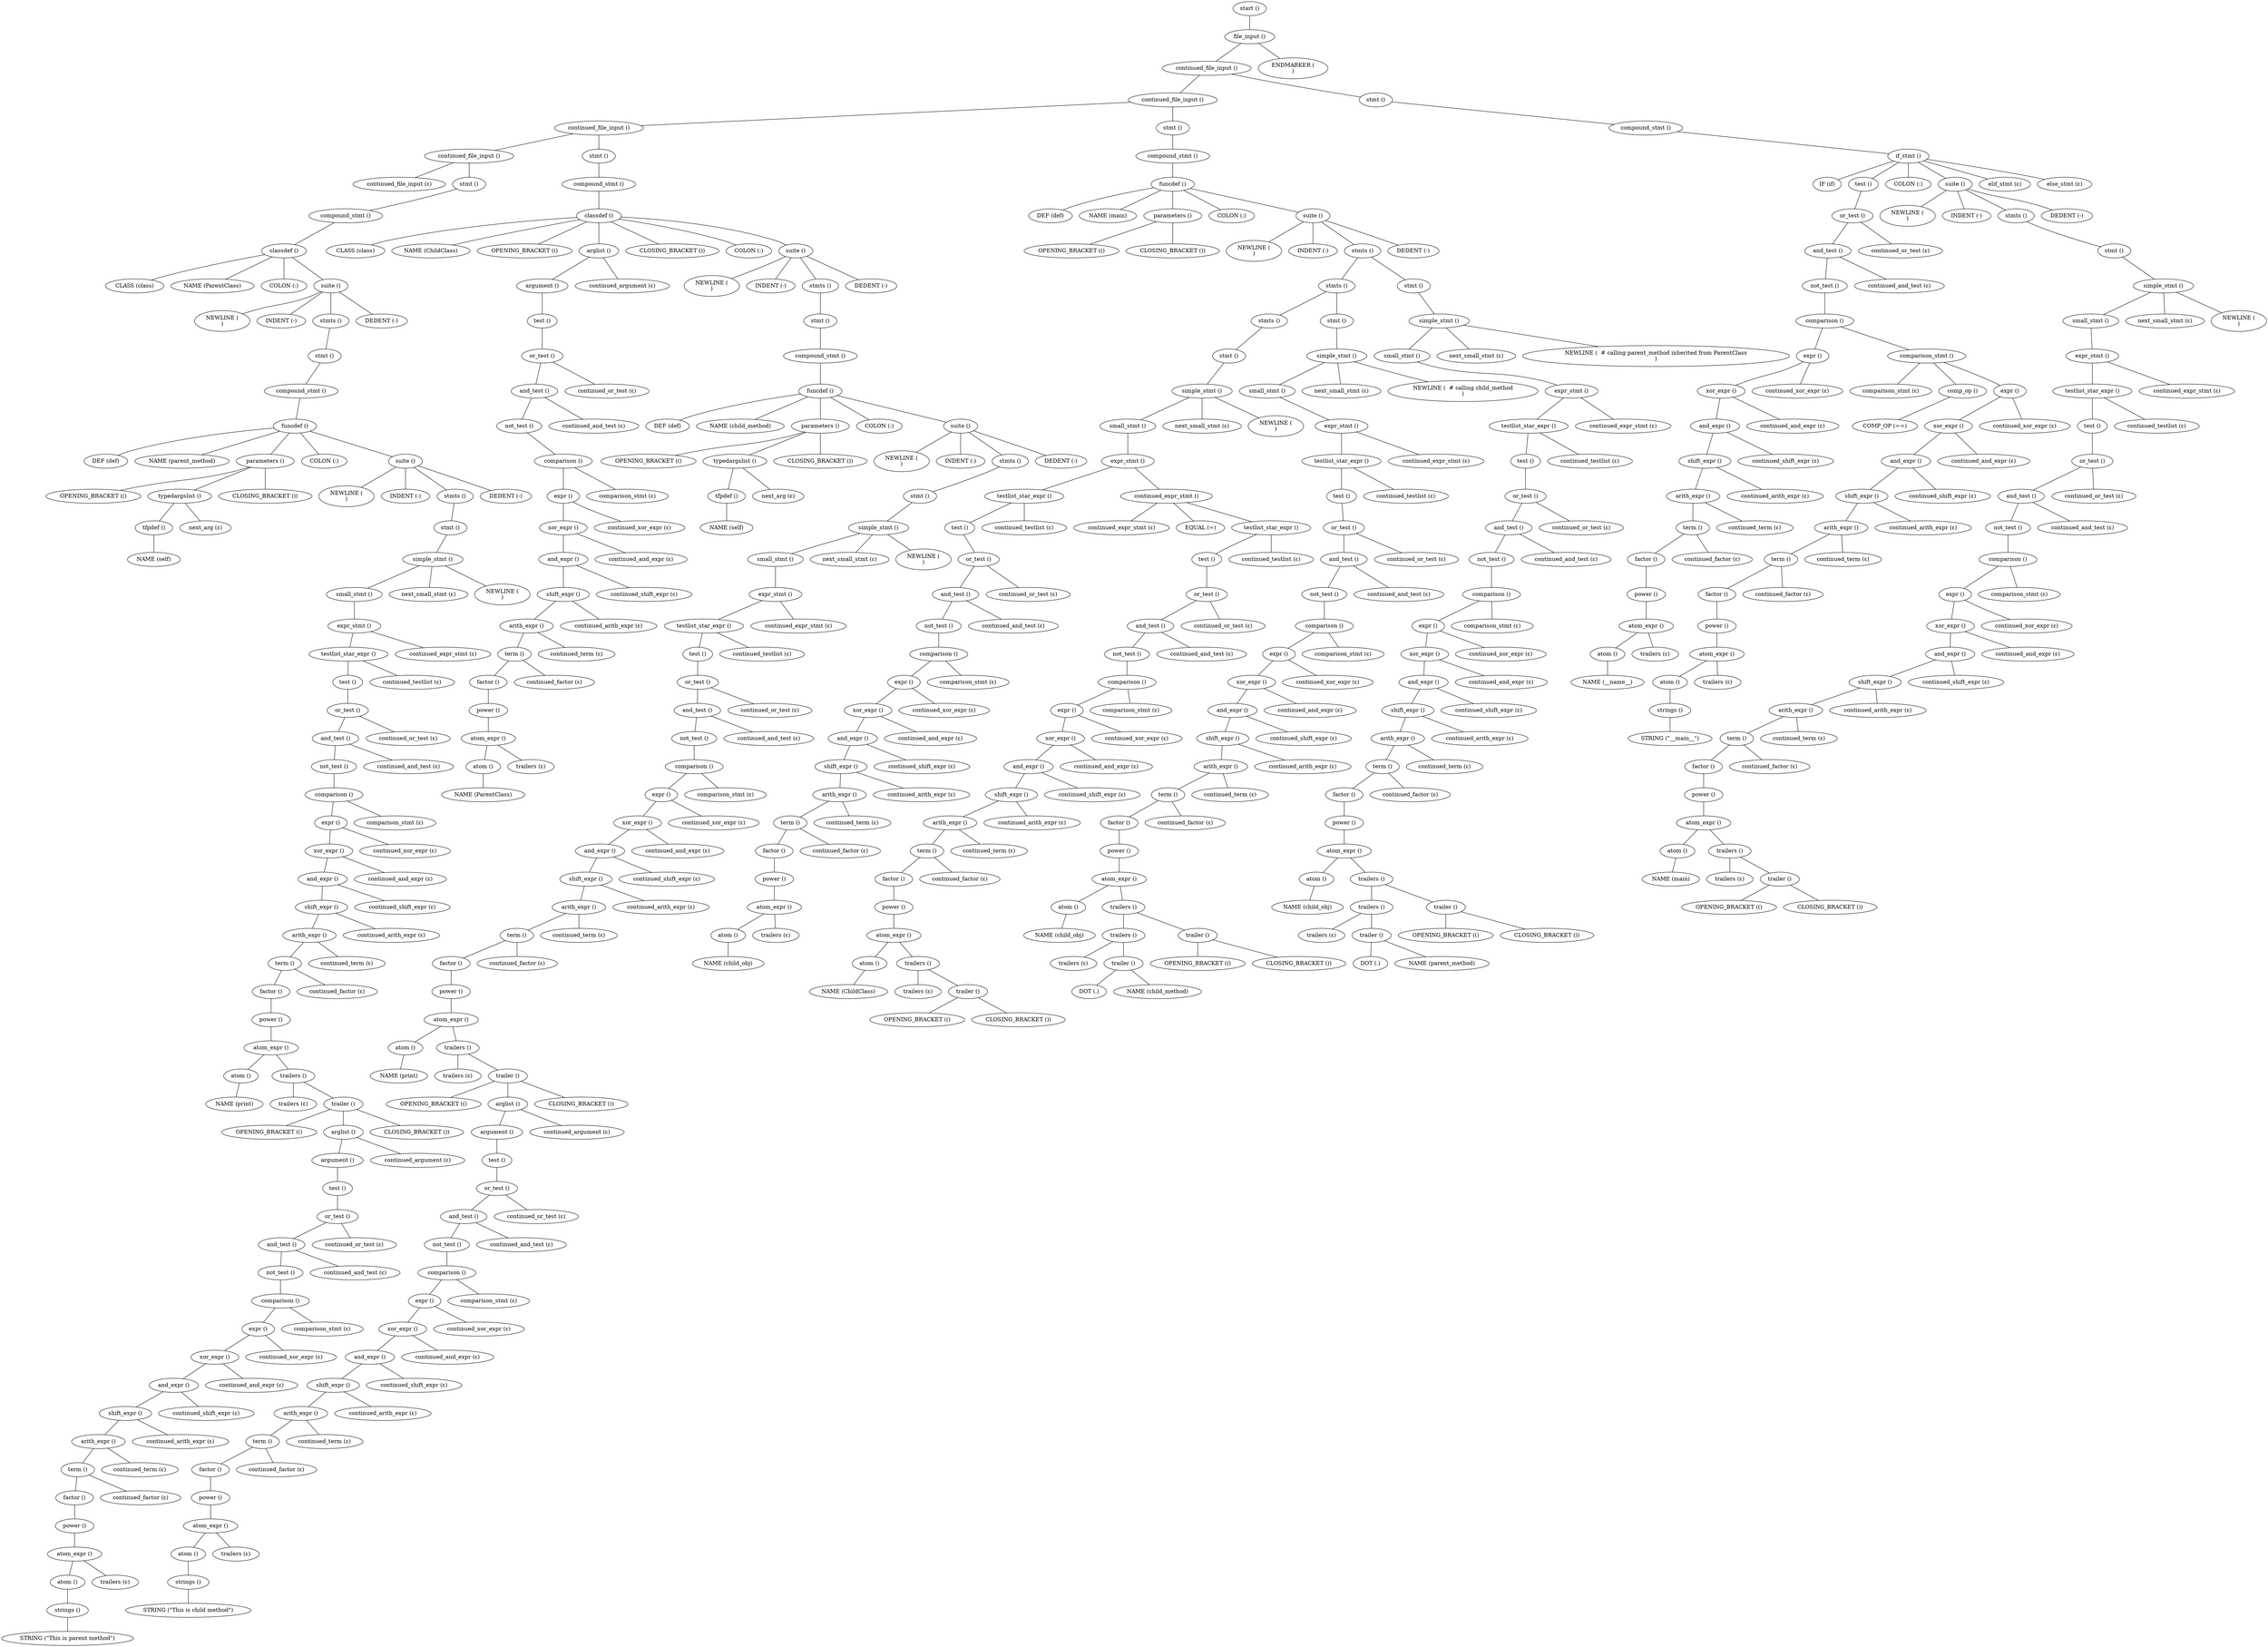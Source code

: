 Graph {
node1 [label="start ()"];
node2 [label="file_input ()"];
node3 [label="continued_file_input ()"];
node4 [label="continued_file_input ()"];
node5 [label="continued_file_input ()"];
node6 [label="continued_file_input ()"];
node7 [label="continued_file_input (ε)"];
node8 [label="stmt ()"];
node9 [label="compound_stmt ()"];
node10 [label="classdef ()"];
node11 [label="CLASS (class)"];
node12 [label="NAME (ParentClass)"];
node13 [label="COLON (:)"];
node14 [label="suite ()"];
node15 [label="NEWLINE (
)"];
node16 [label="INDENT (-)"];
node17 [label="stmts ()"];
node18 [label="stmt ()"];
node19 [label="compound_stmt ()"];
node20 [label="funcdef ()"];
node21 [label="DEF (def)"];
node22 [label="NAME (parent_method)"];
node23 [label="parameters ()"];
node24 [label="OPENING_BRACKET (()"];
node25 [label="typedargslist ()"];
node26 [label="tfpdef ()"];
node27 [label="NAME (self)"];
node28 [label="next_arg (ε)"];
node29 [label="CLOSING_BRACKET ())"];
node30 [label="COLON (:)"];
node31 [label="suite ()"];
node32 [label="NEWLINE (
)"];
node33 [label="INDENT (-)"];
node34 [label="stmts ()"];
node35 [label="stmt ()"];
node36 [label="simple_stmt ()"];
node37 [label="small_stmt ()"];
node38 [label="expr_stmt ()"];
node39 [label="testlist_star_expr ()"];
node40 [label="test ()"];
node41 [label="or_test ()"];
node42 [label="and_test ()"];
node43 [label="not_test ()"];
node44 [label="comparison ()"];
node45 [label="expr ()"];
node46 [label="xor_expr ()"];
node47 [label="and_expr ()"];
node48 [label="shift_expr ()"];
node49 [label="arith_expr ()"];
node50 [label="term ()"];
node51 [label="factor ()"];
node52 [label="power ()"];
node53 [label="atom_expr ()"];
node54 [label="atom ()"];
node55 [label="NAME (print)"];
node56 [label="trailers ()"];
node57 [label="trailers (ε)"];
node58 [label="trailer ()"];
node59 [label="OPENING_BRACKET (()"];
node60 [label="arglist ()"];
node61 [label="argument ()"];
node62 [label="test ()"];
node63 [label="or_test ()"];
node64 [label="and_test ()"];
node65 [label="not_test ()"];
node66 [label="comparison ()"];
node67 [label="expr ()"];
node68 [label="xor_expr ()"];
node69 [label="and_expr ()"];
node70 [label="shift_expr ()"];
node71 [label="arith_expr ()"];
node72 [label="term ()"];
node73 [label="factor ()"];
node74 [label="power ()"];
node75 [label="atom_expr ()"];
node76 [label="atom ()"];
node77 [label="strings ()"];
node78 [label="STRING (&quot;This is parent method&quot;)"];
node79 [label="trailers (ε)"];
node80 [label="continued_factor (ε)"];
node81 [label="continued_term (ε)"];
node82 [label="continued_arith_expr (ε)"];
node83 [label="continued_shift_expr (ε)"];
node84 [label="continued_and_expr (ε)"];
node85 [label="continued_xor_expr (ε)"];
node86 [label="comparison_stmt (ε)"];
node87 [label="continued_and_test (ε)"];
node88 [label="continued_or_test (ε)"];
node89 [label="continued_argument (ε)"];
node90 [label="CLOSING_BRACKET ())"];
node91 [label="continued_factor (ε)"];
node92 [label="continued_term (ε)"];
node93 [label="continued_arith_expr (ε)"];
node94 [label="continued_shift_expr (ε)"];
node95 [label="continued_and_expr (ε)"];
node96 [label="continued_xor_expr (ε)"];
node97 [label="comparison_stmt (ε)"];
node98 [label="continued_and_test (ε)"];
node99 [label="continued_or_test (ε)"];
node100 [label="continued_testlist (ε)"];
node101 [label="continued_expr_stmt (ε)"];
node102 [label="next_small_stmt (ε)"];
node103 [label="NEWLINE (
)"];
node104 [label="DEDENT (-)"];
node105 [label="DEDENT (-)"];
node106 [label="stmt ()"];
node107 [label="compound_stmt ()"];
node108 [label="classdef ()"];
node109 [label="CLASS (class)"];
node110 [label="NAME (ChildClass)"];
node111 [label="OPENING_BRACKET (()"];
node112 [label="arglist ()"];
node113 [label="argument ()"];
node114 [label="test ()"];
node115 [label="or_test ()"];
node116 [label="and_test ()"];
node117 [label="not_test ()"];
node118 [label="comparison ()"];
node119 [label="expr ()"];
node120 [label="xor_expr ()"];
node121 [label="and_expr ()"];
node122 [label="shift_expr ()"];
node123 [label="arith_expr ()"];
node124 [label="term ()"];
node125 [label="factor ()"];
node126 [label="power ()"];
node127 [label="atom_expr ()"];
node128 [label="atom ()"];
node129 [label="NAME (ParentClass)"];
node130 [label="trailers (ε)"];
node131 [label="continued_factor (ε)"];
node132 [label="continued_term (ε)"];
node133 [label="continued_arith_expr (ε)"];
node134 [label="continued_shift_expr (ε)"];
node135 [label="continued_and_expr (ε)"];
node136 [label="continued_xor_expr (ε)"];
node137 [label="comparison_stmt (ε)"];
node138 [label="continued_and_test (ε)"];
node139 [label="continued_or_test (ε)"];
node140 [label="continued_argument (ε)"];
node141 [label="CLOSING_BRACKET ())"];
node142 [label="COLON (:)"];
node143 [label="suite ()"];
node144 [label="NEWLINE (
)"];
node145 [label="INDENT (-)"];
node146 [label="stmts ()"];
node147 [label="stmt ()"];
node148 [label="compound_stmt ()"];
node149 [label="funcdef ()"];
node150 [label="DEF (def)"];
node151 [label="NAME (child_method)"];
node152 [label="parameters ()"];
node153 [label="OPENING_BRACKET (()"];
node154 [label="typedargslist ()"];
node155 [label="tfpdef ()"];
node156 [label="NAME (self)"];
node157 [label="next_arg (ε)"];
node158 [label="CLOSING_BRACKET ())"];
node159 [label="COLON (:)"];
node160 [label="suite ()"];
node161 [label="NEWLINE (
)"];
node162 [label="INDENT (-)"];
node163 [label="stmts ()"];
node164 [label="stmt ()"];
node165 [label="simple_stmt ()"];
node166 [label="small_stmt ()"];
node167 [label="expr_stmt ()"];
node168 [label="testlist_star_expr ()"];
node169 [label="test ()"];
node170 [label="or_test ()"];
node171 [label="and_test ()"];
node172 [label="not_test ()"];
node173 [label="comparison ()"];
node174 [label="expr ()"];
node175 [label="xor_expr ()"];
node176 [label="and_expr ()"];
node177 [label="shift_expr ()"];
node178 [label="arith_expr ()"];
node179 [label="term ()"];
node180 [label="factor ()"];
node181 [label="power ()"];
node182 [label="atom_expr ()"];
node183 [label="atom ()"];
node184 [label="NAME (print)"];
node185 [label="trailers ()"];
node186 [label="trailers (ε)"];
node187 [label="trailer ()"];
node188 [label="OPENING_BRACKET (()"];
node189 [label="arglist ()"];
node190 [label="argument ()"];
node191 [label="test ()"];
node192 [label="or_test ()"];
node193 [label="and_test ()"];
node194 [label="not_test ()"];
node195 [label="comparison ()"];
node196 [label="expr ()"];
node197 [label="xor_expr ()"];
node198 [label="and_expr ()"];
node199 [label="shift_expr ()"];
node200 [label="arith_expr ()"];
node201 [label="term ()"];
node202 [label="factor ()"];
node203 [label="power ()"];
node204 [label="atom_expr ()"];
node205 [label="atom ()"];
node206 [label="strings ()"];
node207 [label="STRING (&quot;This is child method&quot;)"];
node208 [label="trailers (ε)"];
node209 [label="continued_factor (ε)"];
node210 [label="continued_term (ε)"];
node211 [label="continued_arith_expr (ε)"];
node212 [label="continued_shift_expr (ε)"];
node213 [label="continued_and_expr (ε)"];
node214 [label="continued_xor_expr (ε)"];
node215 [label="comparison_stmt (ε)"];
node216 [label="continued_and_test (ε)"];
node217 [label="continued_or_test (ε)"];
node218 [label="continued_argument (ε)"];
node219 [label="CLOSING_BRACKET ())"];
node220 [label="continued_factor (ε)"];
node221 [label="continued_term (ε)"];
node222 [label="continued_arith_expr (ε)"];
node223 [label="continued_shift_expr (ε)"];
node224 [label="continued_and_expr (ε)"];
node225 [label="continued_xor_expr (ε)"];
node226 [label="comparison_stmt (ε)"];
node227 [label="continued_and_test (ε)"];
node228 [label="continued_or_test (ε)"];
node229 [label="continued_testlist (ε)"];
node230 [label="continued_expr_stmt (ε)"];
node231 [label="next_small_stmt (ε)"];
node232 [label="NEWLINE (
)"];
node233 [label="DEDENT (-)"];
node234 [label="DEDENT (-)"];
node235 [label="stmt ()"];
node236 [label="compound_stmt ()"];
node237 [label="funcdef ()"];
node238 [label="DEF (def)"];
node239 [label="NAME (main)"];
node240 [label="parameters ()"];
node241 [label="OPENING_BRACKET (()"];
node242 [label="CLOSING_BRACKET ())"];
node243 [label="COLON (:)"];
node244 [label="suite ()"];
node245 [label="NEWLINE (
)"];
node246 [label="INDENT (-)"];
node247 [label="stmts ()"];
node248 [label="stmts ()"];
node249 [label="stmts ()"];
node250 [label="stmt ()"];
node251 [label="simple_stmt ()"];
node252 [label="small_stmt ()"];
node253 [label="expr_stmt ()"];
node254 [label="testlist_star_expr ()"];
node255 [label="test ()"];
node256 [label="or_test ()"];
node257 [label="and_test ()"];
node258 [label="not_test ()"];
node259 [label="comparison ()"];
node260 [label="expr ()"];
node261 [label="xor_expr ()"];
node262 [label="and_expr ()"];
node263 [label="shift_expr ()"];
node264 [label="arith_expr ()"];
node265 [label="term ()"];
node266 [label="factor ()"];
node267 [label="power ()"];
node268 [label="atom_expr ()"];
node269 [label="atom ()"];
node270 [label="NAME (child_obj)"];
node271 [label="trailers (ε)"];
node272 [label="continued_factor (ε)"];
node273 [label="continued_term (ε)"];
node274 [label="continued_arith_expr (ε)"];
node275 [label="continued_shift_expr (ε)"];
node276 [label="continued_and_expr (ε)"];
node277 [label="continued_xor_expr (ε)"];
node278 [label="comparison_stmt (ε)"];
node279 [label="continued_and_test (ε)"];
node280 [label="continued_or_test (ε)"];
node281 [label="continued_testlist (ε)"];
node282 [label="continued_expr_stmt ()"];
node283 [label="continued_expr_stmt (ε)"];
node284 [label="EQUAL (=)"];
node285 [label="testlist_star_expr ()"];
node286 [label="test ()"];
node287 [label="or_test ()"];
node288 [label="and_test ()"];
node289 [label="not_test ()"];
node290 [label="comparison ()"];
node291 [label="expr ()"];
node292 [label="xor_expr ()"];
node293 [label="and_expr ()"];
node294 [label="shift_expr ()"];
node295 [label="arith_expr ()"];
node296 [label="term ()"];
node297 [label="factor ()"];
node298 [label="power ()"];
node299 [label="atom_expr ()"];
node300 [label="atom ()"];
node301 [label="NAME (ChildClass)"];
node302 [label="trailers ()"];
node303 [label="trailers (ε)"];
node304 [label="trailer ()"];
node305 [label="OPENING_BRACKET (()"];
node306 [label="CLOSING_BRACKET ())"];
node307 [label="continued_factor (ε)"];
node308 [label="continued_term (ε)"];
node309 [label="continued_arith_expr (ε)"];
node310 [label="continued_shift_expr (ε)"];
node311 [label="continued_and_expr (ε)"];
node312 [label="continued_xor_expr (ε)"];
node313 [label="comparison_stmt (ε)"];
node314 [label="continued_and_test (ε)"];
node315 [label="continued_or_test (ε)"];
node316 [label="continued_testlist (ε)"];
node317 [label="next_small_stmt (ε)"];
node318 [label="NEWLINE (
)"];
node319 [label="stmt ()"];
node320 [label="simple_stmt ()"];
node321 [label="small_stmt ()"];
node322 [label="expr_stmt ()"];
node323 [label="testlist_star_expr ()"];
node324 [label="test ()"];
node325 [label="or_test ()"];
node326 [label="and_test ()"];
node327 [label="not_test ()"];
node328 [label="comparison ()"];
node329 [label="expr ()"];
node330 [label="xor_expr ()"];
node331 [label="and_expr ()"];
node332 [label="shift_expr ()"];
node333 [label="arith_expr ()"];
node334 [label="term ()"];
node335 [label="factor ()"];
node336 [label="power ()"];
node337 [label="atom_expr ()"];
node338 [label="atom ()"];
node339 [label="NAME (child_obj)"];
node340 [label="trailers ()"];
node341 [label="trailers ()"];
node342 [label="trailers (ε)"];
node343 [label="trailer ()"];
node344 [label="DOT (.)"];
node345 [label="NAME (child_method)"];
node346 [label="trailer ()"];
node347 [label="OPENING_BRACKET (()"];
node348 [label="CLOSING_BRACKET ())"];
node349 [label="continued_factor (ε)"];
node350 [label="continued_term (ε)"];
node351 [label="continued_arith_expr (ε)"];
node352 [label="continued_shift_expr (ε)"];
node353 [label="continued_and_expr (ε)"];
node354 [label="continued_xor_expr (ε)"];
node355 [label="comparison_stmt (ε)"];
node356 [label="continued_and_test (ε)"];
node357 [label="continued_or_test (ε)"];
node358 [label="continued_testlist (ε)"];
node359 [label="continued_expr_stmt (ε)"];
node360 [label="next_small_stmt (ε)"];
node361 [label="NEWLINE (  # calling child_method
)"];
node362 [label="stmt ()"];
node363 [label="simple_stmt ()"];
node364 [label="small_stmt ()"];
node365 [label="expr_stmt ()"];
node366 [label="testlist_star_expr ()"];
node367 [label="test ()"];
node368 [label="or_test ()"];
node369 [label="and_test ()"];
node370 [label="not_test ()"];
node371 [label="comparison ()"];
node372 [label="expr ()"];
node373 [label="xor_expr ()"];
node374 [label="and_expr ()"];
node375 [label="shift_expr ()"];
node376 [label="arith_expr ()"];
node377 [label="term ()"];
node378 [label="factor ()"];
node379 [label="power ()"];
node380 [label="atom_expr ()"];
node381 [label="atom ()"];
node382 [label="NAME (child_obj)"];
node383 [label="trailers ()"];
node384 [label="trailers ()"];
node385 [label="trailers (ε)"];
node386 [label="trailer ()"];
node387 [label="DOT (.)"];
node388 [label="NAME (parent_method)"];
node389 [label="trailer ()"];
node390 [label="OPENING_BRACKET (()"];
node391 [label="CLOSING_BRACKET ())"];
node392 [label="continued_factor (ε)"];
node393 [label="continued_term (ε)"];
node394 [label="continued_arith_expr (ε)"];
node395 [label="continued_shift_expr (ε)"];
node396 [label="continued_and_expr (ε)"];
node397 [label="continued_xor_expr (ε)"];
node398 [label="comparison_stmt (ε)"];
node399 [label="continued_and_test (ε)"];
node400 [label="continued_or_test (ε)"];
node401 [label="continued_testlist (ε)"];
node402 [label="continued_expr_stmt (ε)"];
node403 [label="next_small_stmt (ε)"];
node404 [label="NEWLINE (  # calling parent_method inherited from ParentClass
)"];
node405 [label="DEDENT (-)"];
node406 [label="stmt ()"];
node407 [label="compound_stmt ()"];
node408 [label="if_stmt ()"];
node409 [label="IF (if)"];
node410 [label="test ()"];
node411 [label="or_test ()"];
node412 [label="and_test ()"];
node413 [label="not_test ()"];
node414 [label="comparison ()"];
node415 [label="expr ()"];
node416 [label="xor_expr ()"];
node417 [label="and_expr ()"];
node418 [label="shift_expr ()"];
node419 [label="arith_expr ()"];
node420 [label="term ()"];
node421 [label="factor ()"];
node422 [label="power ()"];
node423 [label="atom_expr ()"];
node424 [label="atom ()"];
node425 [label="NAME (__name__)"];
node426 [label="trailers (ε)"];
node427 [label="continued_factor (ε)"];
node428 [label="continued_term (ε)"];
node429 [label="continued_arith_expr (ε)"];
node430 [label="continued_shift_expr (ε)"];
node431 [label="continued_and_expr (ε)"];
node432 [label="continued_xor_expr (ε)"];
node433 [label="comparison_stmt ()"];
node434 [label="comparison_stmt (ε)"];
node435 [label="comp_op ()"];
node436 [label="COMP_OP (==)"];
node437 [label="expr ()"];
node438 [label="xor_expr ()"];
node439 [label="and_expr ()"];
node440 [label="shift_expr ()"];
node441 [label="arith_expr ()"];
node442 [label="term ()"];
node443 [label="factor ()"];
node444 [label="power ()"];
node445 [label="atom_expr ()"];
node446 [label="atom ()"];
node447 [label="strings ()"];
node448 [label="STRING (&quot;__main__&quot;)"];
node449 [label="trailers (ε)"];
node450 [label="continued_factor (ε)"];
node451 [label="continued_term (ε)"];
node452 [label="continued_arith_expr (ε)"];
node453 [label="continued_shift_expr (ε)"];
node454 [label="continued_and_expr (ε)"];
node455 [label="continued_xor_expr (ε)"];
node456 [label="continued_and_test (ε)"];
node457 [label="continued_or_test (ε)"];
node458 [label="COLON (:)"];
node459 [label="suite ()"];
node460 [label="NEWLINE (
)"];
node461 [label="INDENT (-)"];
node462 [label="stmts ()"];
node463 [label="stmt ()"];
node464 [label="simple_stmt ()"];
node465 [label="small_stmt ()"];
node466 [label="expr_stmt ()"];
node467 [label="testlist_star_expr ()"];
node468 [label="test ()"];
node469 [label="or_test ()"];
node470 [label="and_test ()"];
node471 [label="not_test ()"];
node472 [label="comparison ()"];
node473 [label="expr ()"];
node474 [label="xor_expr ()"];
node475 [label="and_expr ()"];
node476 [label="shift_expr ()"];
node477 [label="arith_expr ()"];
node478 [label="term ()"];
node479 [label="factor ()"];
node480 [label="power ()"];
node481 [label="atom_expr ()"];
node482 [label="atom ()"];
node483 [label="NAME (main)"];
node484 [label="trailers ()"];
node485 [label="trailers (ε)"];
node486 [label="trailer ()"];
node487 [label="OPENING_BRACKET (()"];
node488 [label="CLOSING_BRACKET ())"];
node489 [label="continued_factor (ε)"];
node490 [label="continued_term (ε)"];
node491 [label="continued_arith_expr (ε)"];
node492 [label="continued_shift_expr (ε)"];
node493 [label="continued_and_expr (ε)"];
node494 [label="continued_xor_expr (ε)"];
node495 [label="comparison_stmt (ε)"];
node496 [label="continued_and_test (ε)"];
node497 [label="continued_or_test (ε)"];
node498 [label="continued_testlist (ε)"];
node499 [label="continued_expr_stmt (ε)"];
node500 [label="next_small_stmt (ε)"];
node501 [label="NEWLINE (
)"];
node502 [label="DEDENT (-)"];
node503 [label="elif_stmt (ε)"];
node504 [label="else_stmt (ε)"];
node505 [label="ENDMARKER (
)"];

node1 -- node2;
node2 -- node3;
node3 -- node4;
node4 -- node5;
node5 -- node6;
node6 -- node7;
node6 -- node8;
node8 -- node9;
node9 -- node10;
node10 -- node11;
node10 -- node12;
node10 -- node13;
node10 -- node14;
node14 -- node15;
node14 -- node16;
node14 -- node17;
node17 -- node18;
node18 -- node19;
node19 -- node20;
node20 -- node21;
node20 -- node22;
node20 -- node23;
node23 -- node24;
node23 -- node25;
node25 -- node26;
node26 -- node27;
node25 -- node28;
node23 -- node29;
node20 -- node30;
node20 -- node31;
node31 -- node32;
node31 -- node33;
node31 -- node34;
node34 -- node35;
node35 -- node36;
node36 -- node37;
node37 -- node38;
node38 -- node39;
node39 -- node40;
node40 -- node41;
node41 -- node42;
node42 -- node43;
node43 -- node44;
node44 -- node45;
node45 -- node46;
node46 -- node47;
node47 -- node48;
node48 -- node49;
node49 -- node50;
node50 -- node51;
node51 -- node52;
node52 -- node53;
node53 -- node54;
node54 -- node55;
node53 -- node56;
node56 -- node57;
node56 -- node58;
node58 -- node59;
node58 -- node60;
node60 -- node61;
node61 -- node62;
node62 -- node63;
node63 -- node64;
node64 -- node65;
node65 -- node66;
node66 -- node67;
node67 -- node68;
node68 -- node69;
node69 -- node70;
node70 -- node71;
node71 -- node72;
node72 -- node73;
node73 -- node74;
node74 -- node75;
node75 -- node76;
node76 -- node77;
node77 -- node78;
node75 -- node79;
node72 -- node80;
node71 -- node81;
node70 -- node82;
node69 -- node83;
node68 -- node84;
node67 -- node85;
node66 -- node86;
node64 -- node87;
node63 -- node88;
node60 -- node89;
node58 -- node90;
node50 -- node91;
node49 -- node92;
node48 -- node93;
node47 -- node94;
node46 -- node95;
node45 -- node96;
node44 -- node97;
node42 -- node98;
node41 -- node99;
node39 -- node100;
node38 -- node101;
node36 -- node102;
node36 -- node103;
node31 -- node104;
node14 -- node105;
node5 -- node106;
node106 -- node107;
node107 -- node108;
node108 -- node109;
node108 -- node110;
node108 -- node111;
node108 -- node112;
node112 -- node113;
node113 -- node114;
node114 -- node115;
node115 -- node116;
node116 -- node117;
node117 -- node118;
node118 -- node119;
node119 -- node120;
node120 -- node121;
node121 -- node122;
node122 -- node123;
node123 -- node124;
node124 -- node125;
node125 -- node126;
node126 -- node127;
node127 -- node128;
node128 -- node129;
node127 -- node130;
node124 -- node131;
node123 -- node132;
node122 -- node133;
node121 -- node134;
node120 -- node135;
node119 -- node136;
node118 -- node137;
node116 -- node138;
node115 -- node139;
node112 -- node140;
node108 -- node141;
node108 -- node142;
node108 -- node143;
node143 -- node144;
node143 -- node145;
node143 -- node146;
node146 -- node147;
node147 -- node148;
node148 -- node149;
node149 -- node150;
node149 -- node151;
node149 -- node152;
node152 -- node153;
node152 -- node154;
node154 -- node155;
node155 -- node156;
node154 -- node157;
node152 -- node158;
node149 -- node159;
node149 -- node160;
node160 -- node161;
node160 -- node162;
node160 -- node163;
node163 -- node164;
node164 -- node165;
node165 -- node166;
node166 -- node167;
node167 -- node168;
node168 -- node169;
node169 -- node170;
node170 -- node171;
node171 -- node172;
node172 -- node173;
node173 -- node174;
node174 -- node175;
node175 -- node176;
node176 -- node177;
node177 -- node178;
node178 -- node179;
node179 -- node180;
node180 -- node181;
node181 -- node182;
node182 -- node183;
node183 -- node184;
node182 -- node185;
node185 -- node186;
node185 -- node187;
node187 -- node188;
node187 -- node189;
node189 -- node190;
node190 -- node191;
node191 -- node192;
node192 -- node193;
node193 -- node194;
node194 -- node195;
node195 -- node196;
node196 -- node197;
node197 -- node198;
node198 -- node199;
node199 -- node200;
node200 -- node201;
node201 -- node202;
node202 -- node203;
node203 -- node204;
node204 -- node205;
node205 -- node206;
node206 -- node207;
node204 -- node208;
node201 -- node209;
node200 -- node210;
node199 -- node211;
node198 -- node212;
node197 -- node213;
node196 -- node214;
node195 -- node215;
node193 -- node216;
node192 -- node217;
node189 -- node218;
node187 -- node219;
node179 -- node220;
node178 -- node221;
node177 -- node222;
node176 -- node223;
node175 -- node224;
node174 -- node225;
node173 -- node226;
node171 -- node227;
node170 -- node228;
node168 -- node229;
node167 -- node230;
node165 -- node231;
node165 -- node232;
node160 -- node233;
node143 -- node234;
node4 -- node235;
node235 -- node236;
node236 -- node237;
node237 -- node238;
node237 -- node239;
node237 -- node240;
node240 -- node241;
node240 -- node242;
node237 -- node243;
node237 -- node244;
node244 -- node245;
node244 -- node246;
node244 -- node247;
node247 -- node248;
node248 -- node249;
node249 -- node250;
node250 -- node251;
node251 -- node252;
node252 -- node253;
node253 -- node254;
node254 -- node255;
node255 -- node256;
node256 -- node257;
node257 -- node258;
node258 -- node259;
node259 -- node260;
node260 -- node261;
node261 -- node262;
node262 -- node263;
node263 -- node264;
node264 -- node265;
node265 -- node266;
node266 -- node267;
node267 -- node268;
node268 -- node269;
node269 -- node270;
node268 -- node271;
node265 -- node272;
node264 -- node273;
node263 -- node274;
node262 -- node275;
node261 -- node276;
node260 -- node277;
node259 -- node278;
node257 -- node279;
node256 -- node280;
node254 -- node281;
node253 -- node282;
node282 -- node283;
node282 -- node284;
node282 -- node285;
node285 -- node286;
node286 -- node287;
node287 -- node288;
node288 -- node289;
node289 -- node290;
node290 -- node291;
node291 -- node292;
node292 -- node293;
node293 -- node294;
node294 -- node295;
node295 -- node296;
node296 -- node297;
node297 -- node298;
node298 -- node299;
node299 -- node300;
node300 -- node301;
node299 -- node302;
node302 -- node303;
node302 -- node304;
node304 -- node305;
node304 -- node306;
node296 -- node307;
node295 -- node308;
node294 -- node309;
node293 -- node310;
node292 -- node311;
node291 -- node312;
node290 -- node313;
node288 -- node314;
node287 -- node315;
node285 -- node316;
node251 -- node317;
node251 -- node318;
node248 -- node319;
node319 -- node320;
node320 -- node321;
node321 -- node322;
node322 -- node323;
node323 -- node324;
node324 -- node325;
node325 -- node326;
node326 -- node327;
node327 -- node328;
node328 -- node329;
node329 -- node330;
node330 -- node331;
node331 -- node332;
node332 -- node333;
node333 -- node334;
node334 -- node335;
node335 -- node336;
node336 -- node337;
node337 -- node338;
node338 -- node339;
node337 -- node340;
node340 -- node341;
node341 -- node342;
node341 -- node343;
node343 -- node344;
node343 -- node345;
node340 -- node346;
node346 -- node347;
node346 -- node348;
node334 -- node349;
node333 -- node350;
node332 -- node351;
node331 -- node352;
node330 -- node353;
node329 -- node354;
node328 -- node355;
node326 -- node356;
node325 -- node357;
node323 -- node358;
node322 -- node359;
node320 -- node360;
node320 -- node361;
node247 -- node362;
node362 -- node363;
node363 -- node364;
node364 -- node365;
node365 -- node366;
node366 -- node367;
node367 -- node368;
node368 -- node369;
node369 -- node370;
node370 -- node371;
node371 -- node372;
node372 -- node373;
node373 -- node374;
node374 -- node375;
node375 -- node376;
node376 -- node377;
node377 -- node378;
node378 -- node379;
node379 -- node380;
node380 -- node381;
node381 -- node382;
node380 -- node383;
node383 -- node384;
node384 -- node385;
node384 -- node386;
node386 -- node387;
node386 -- node388;
node383 -- node389;
node389 -- node390;
node389 -- node391;
node377 -- node392;
node376 -- node393;
node375 -- node394;
node374 -- node395;
node373 -- node396;
node372 -- node397;
node371 -- node398;
node369 -- node399;
node368 -- node400;
node366 -- node401;
node365 -- node402;
node363 -- node403;
node363 -- node404;
node244 -- node405;
node3 -- node406;
node406 -- node407;
node407 -- node408;
node408 -- node409;
node408 -- node410;
node410 -- node411;
node411 -- node412;
node412 -- node413;
node413 -- node414;
node414 -- node415;
node415 -- node416;
node416 -- node417;
node417 -- node418;
node418 -- node419;
node419 -- node420;
node420 -- node421;
node421 -- node422;
node422 -- node423;
node423 -- node424;
node424 -- node425;
node423 -- node426;
node420 -- node427;
node419 -- node428;
node418 -- node429;
node417 -- node430;
node416 -- node431;
node415 -- node432;
node414 -- node433;
node433 -- node434;
node433 -- node435;
node435 -- node436;
node433 -- node437;
node437 -- node438;
node438 -- node439;
node439 -- node440;
node440 -- node441;
node441 -- node442;
node442 -- node443;
node443 -- node444;
node444 -- node445;
node445 -- node446;
node446 -- node447;
node447 -- node448;
node445 -- node449;
node442 -- node450;
node441 -- node451;
node440 -- node452;
node439 -- node453;
node438 -- node454;
node437 -- node455;
node412 -- node456;
node411 -- node457;
node408 -- node458;
node408 -- node459;
node459 -- node460;
node459 -- node461;
node459 -- node462;
node462 -- node463;
node463 -- node464;
node464 -- node465;
node465 -- node466;
node466 -- node467;
node467 -- node468;
node468 -- node469;
node469 -- node470;
node470 -- node471;
node471 -- node472;
node472 -- node473;
node473 -- node474;
node474 -- node475;
node475 -- node476;
node476 -- node477;
node477 -- node478;
node478 -- node479;
node479 -- node480;
node480 -- node481;
node481 -- node482;
node482 -- node483;
node481 -- node484;
node484 -- node485;
node484 -- node486;
node486 -- node487;
node486 -- node488;
node478 -- node489;
node477 -- node490;
node476 -- node491;
node475 -- node492;
node474 -- node493;
node473 -- node494;
node472 -- node495;
node470 -- node496;
node469 -- node497;
node467 -- node498;
node466 -- node499;
node464 -- node500;
node464 -- node501;
node459 -- node502;
node408 -- node503;
node408 -- node504;
node2 -- node505;

}
